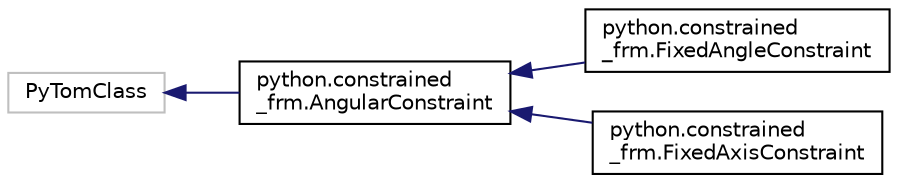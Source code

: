 digraph "Graphical Class Hierarchy"
{
  edge [fontname="Helvetica",fontsize="10",labelfontname="Helvetica",labelfontsize="10"];
  node [fontname="Helvetica",fontsize="10",shape=record];
  rankdir="LR";
  Node286 [label="PyTomClass",height=0.2,width=0.4,color="grey75", fillcolor="white", style="filled"];
  Node286 -> Node0 [dir="back",color="midnightblue",fontsize="10",style="solid",fontname="Helvetica"];
  Node0 [label="python.constrained\l_frm.AngularConstraint",height=0.2,width=0.4,color="black", fillcolor="white", style="filled",URL="$classpython_1_1constrained__frm_1_1AngularConstraint.html"];
  Node0 -> Node1 [dir="back",color="midnightblue",fontsize="10",style="solid",fontname="Helvetica"];
  Node1 [label="python.constrained\l_frm.FixedAngleConstraint",height=0.2,width=0.4,color="black", fillcolor="white", style="filled",URL="$classpython_1_1constrained__frm_1_1FixedAngleConstraint.html"];
  Node0 -> Node2 [dir="back",color="midnightblue",fontsize="10",style="solid",fontname="Helvetica"];
  Node2 [label="python.constrained\l_frm.FixedAxisConstraint",height=0.2,width=0.4,color="black", fillcolor="white", style="filled",URL="$classpython_1_1constrained__frm_1_1FixedAxisConstraint.html"];
}

